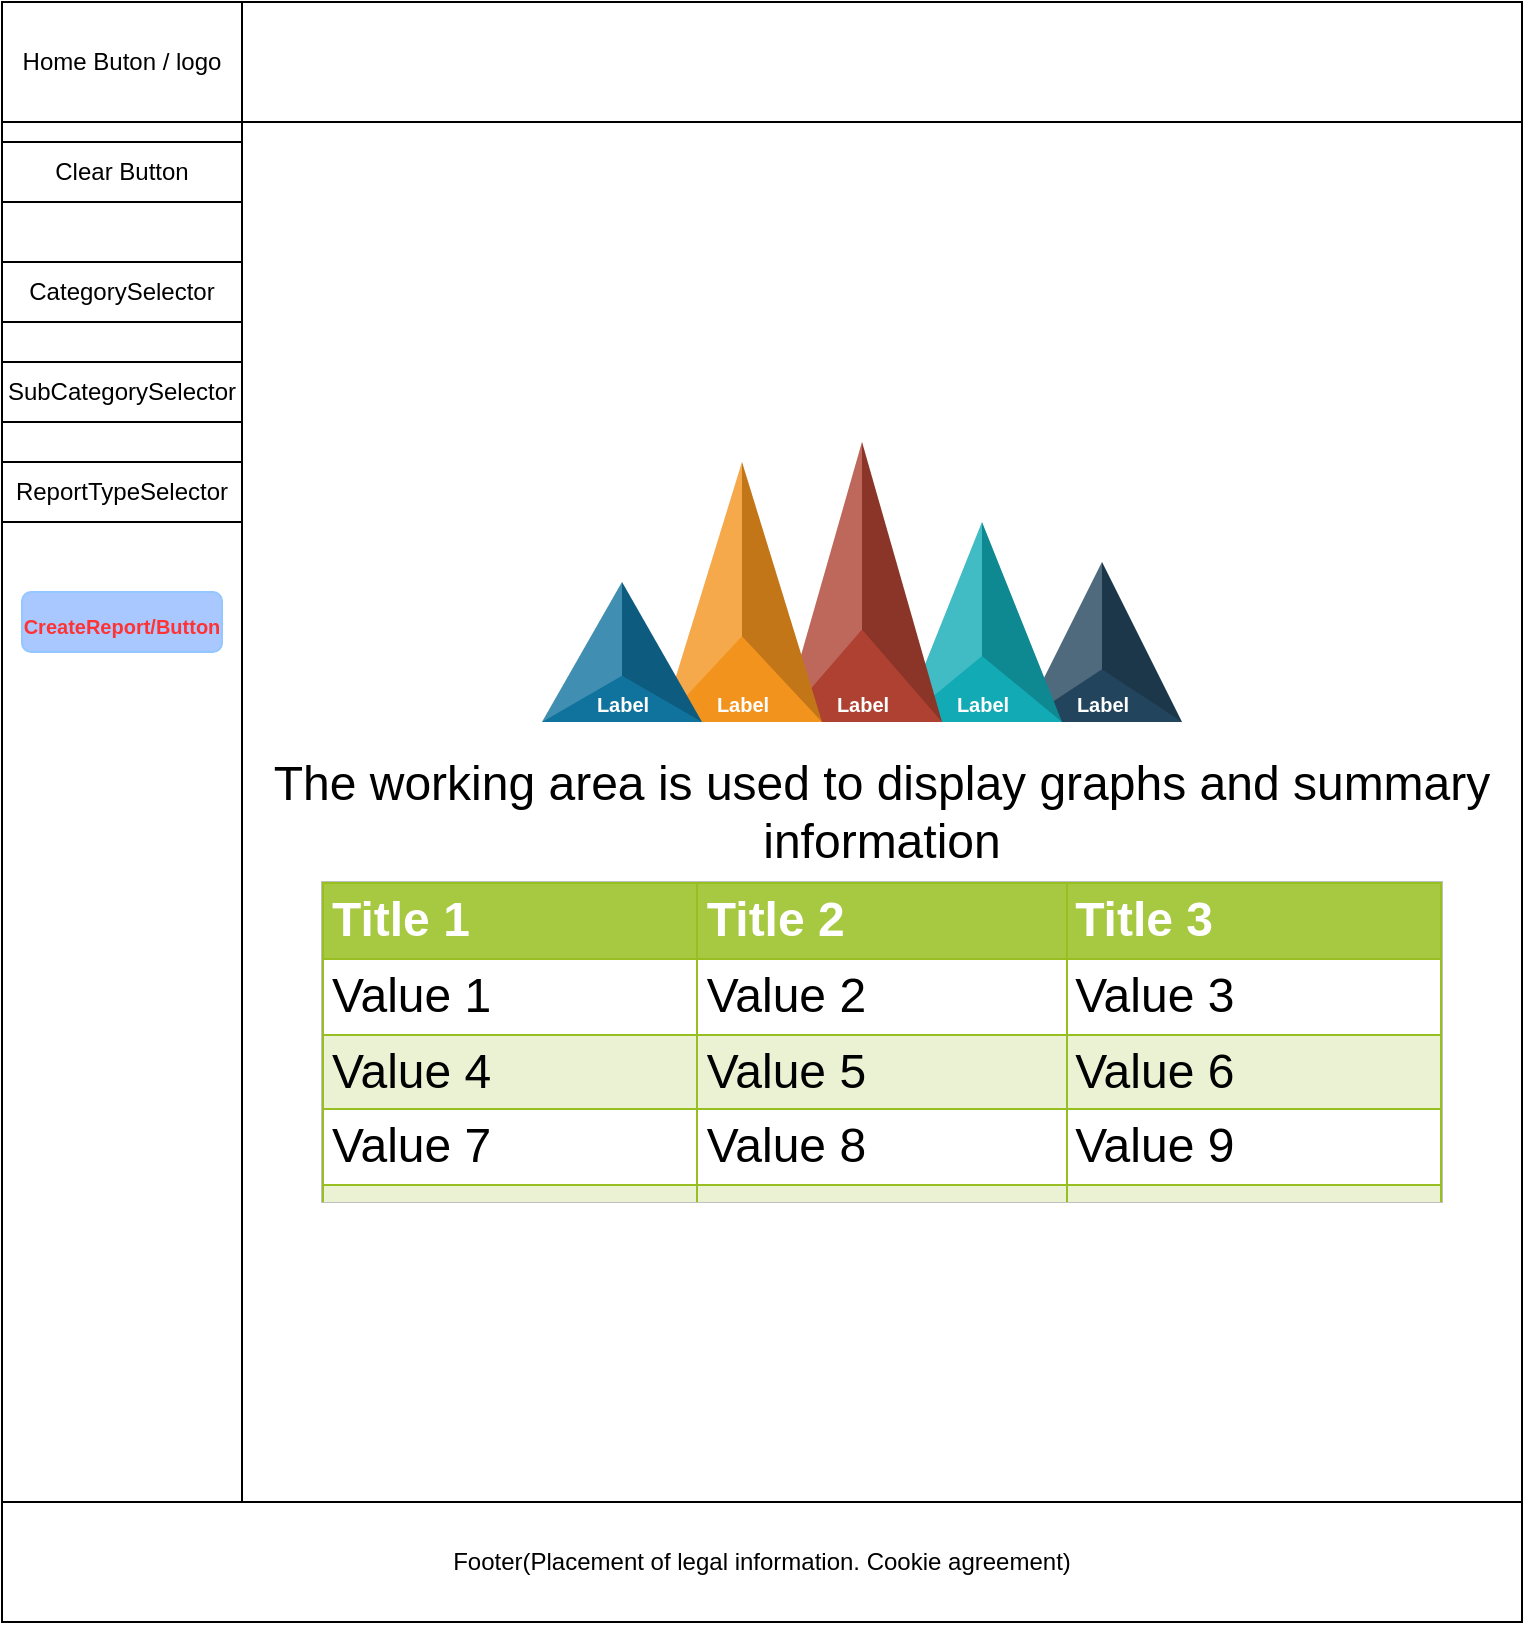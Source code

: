 <mxfile version="20.2.3" type="device"><diagram id="miyNtMBg8uYL8XKlN8fS" name="Страница 1"><mxGraphModel dx="1422" dy="865" grid="1" gridSize="10" guides="1" tooltips="1" connect="1" arrows="1" fold="1" page="1" pageScale="1" pageWidth="827" pageHeight="1169" math="0" shadow="0"><root><mxCell id="0"/><mxCell id="1" parent="0"/><mxCell id="_ZhXyVPJNlv0g9lhtFh0-1" value="" style="rounded=0;whiteSpace=wrap;html=1;" vertex="1" parent="1"><mxGeometry x="40" y="40" width="760" height="810" as="geometry"/></mxCell><mxCell id="_ZhXyVPJNlv0g9lhtFh0-2" value="" style="rounded=0;whiteSpace=wrap;html=1;" vertex="1" parent="1"><mxGeometry x="40" y="40" width="760" height="60" as="geometry"/></mxCell><mxCell id="_ZhXyVPJNlv0g9lhtFh0-3" value="" style="rounded=0;whiteSpace=wrap;html=1;" vertex="1" parent="1"><mxGeometry x="40" y="100" width="120" height="690" as="geometry"/></mxCell><mxCell id="_ZhXyVPJNlv0g9lhtFh0-4" value="Footer(Placement of legal information. Cookie agreement)" style="rounded=0;whiteSpace=wrap;html=1;" vertex="1" parent="1"><mxGeometry x="40" y="790" width="760" height="60" as="geometry"/></mxCell><mxCell id="_ZhXyVPJNlv0g9lhtFh0-5" value="&lt;font style=&quot;font-size: 24px;&quot;&gt;The working area is used to display graphs and summary information&lt;/font&gt;" style="rounded=0;whiteSpace=wrap;html=1;" vertex="1" parent="1"><mxGeometry x="160" y="100" width="640" height="690" as="geometry"/></mxCell><mxCell id="_ZhXyVPJNlv0g9lhtFh0-6" value="Home Buton / logo" style="rounded=0;whiteSpace=wrap;html=1;" vertex="1" parent="1"><mxGeometry x="40" y="40" width="120" height="60" as="geometry"/></mxCell><mxCell id="_ZhXyVPJNlv0g9lhtFh0-7" value="Clear Button" style="rounded=0;whiteSpace=wrap;html=1;" vertex="1" parent="1"><mxGeometry x="40" y="110" width="120" height="30" as="geometry"/></mxCell><mxCell id="_ZhXyVPJNlv0g9lhtFh0-8" value="CategorySelector" style="rounded=0;whiteSpace=wrap;html=1;" vertex="1" parent="1"><mxGeometry x="40" y="170" width="120" height="30" as="geometry"/></mxCell><mxCell id="_ZhXyVPJNlv0g9lhtFh0-9" value="SubCategorySelector" style="rounded=0;whiteSpace=wrap;html=1;" vertex="1" parent="1"><mxGeometry x="40" y="220" width="120" height="30" as="geometry"/></mxCell><mxCell id="_ZhXyVPJNlv0g9lhtFh0-10" value="Label" style="verticalLabelPosition=middle;verticalAlign=bottom;html=1;shape=mxgraph.infographic.shadedTriangle;fillColor=#23445D;strokeColor=none;fontSize=10;labelPosition=center;align=center;fontColor=#FFFFFF;fontStyle=1;shadow=0;" vertex="1" parent="1"><mxGeometry x="550" y="320" width="80" height="80" as="geometry"/></mxCell><mxCell id="_ZhXyVPJNlv0g9lhtFh0-11" value="Label" style="verticalLabelPosition=middle;verticalAlign=bottom;html=1;shape=mxgraph.infographic.shadedTriangle;fillColor=#12AAB5;strokeColor=none;fontSize=10;labelPosition=center;align=center;fontColor=#FFFFFF;fontStyle=1;shadow=0;" vertex="1" parent="1"><mxGeometry x="490" y="300" width="80" height="100" as="geometry"/></mxCell><mxCell id="_ZhXyVPJNlv0g9lhtFh0-12" value="Label" style="verticalLabelPosition=middle;verticalAlign=bottom;html=1;shape=mxgraph.infographic.shadedTriangle;fillColor=#AE4132;strokeColor=none;fontSize=10;labelPosition=center;align=center;fontColor=#FFFFFF;fontStyle=1;shadow=0;" vertex="1" parent="1"><mxGeometry x="430" y="260" width="80" height="140" as="geometry"/></mxCell><mxCell id="_ZhXyVPJNlv0g9lhtFh0-13" value="Label" style="verticalLabelPosition=middle;verticalAlign=bottom;html=1;shape=mxgraph.infographic.shadedTriangle;fillColor=#F2931E;strokeColor=none;fontSize=10;labelPosition=center;align=center;fontColor=#FFFFFF;fontStyle=1;shadow=0;" vertex="1" parent="1"><mxGeometry x="370" y="270" width="80" height="130" as="geometry"/></mxCell><mxCell id="_ZhXyVPJNlv0g9lhtFh0-14" value="Label" style="verticalLabelPosition=middle;verticalAlign=bottom;html=1;shape=mxgraph.infographic.shadedTriangle;fillColor=#10739E;strokeColor=none;fontSize=10;labelPosition=center;align=center;fontColor=#FFFFFF;fontStyle=1;shadow=0;" vertex="1" parent="1"><mxGeometry x="310" y="330" width="80" height="70" as="geometry"/></mxCell><mxCell id="_ZhXyVPJNlv0g9lhtFh0-15" value="&lt;table border=&quot;1&quot; width=&quot;100%&quot; height=&quot;100%&quot; cellpadding=&quot;4&quot; style=&quot;width:100%;height:100%;border-collapse:collapse;&quot;&gt;&lt;tr style=&quot;background-color:#A7C942;color:#ffffff;border:1px solid #98bf21;&quot;&gt;&lt;th align=&quot;left&quot;&gt;Title 1&lt;/th&gt;&lt;th align=&quot;left&quot;&gt;Title 2&lt;/th&gt;&lt;th align=&quot;left&quot;&gt;Title 3&lt;/th&gt;&lt;/tr&gt;&lt;tr style=&quot;border:1px solid #98bf21;&quot;&gt;&lt;td&gt;Value 1&lt;/td&gt;&lt;td&gt;Value 2&lt;/td&gt;&lt;td&gt;Value 3&lt;/td&gt;&lt;/tr&gt;&lt;tr style=&quot;background-color:#EAF2D3;border:1px solid #98bf21;&quot;&gt;&lt;td&gt;Value 4&lt;/td&gt;&lt;td&gt;Value 5&lt;/td&gt;&lt;td&gt;Value 6&lt;/td&gt;&lt;/tr&gt;&lt;tr style=&quot;border:1px solid #98bf21;&quot;&gt;&lt;td&gt;Value 7&lt;/td&gt;&lt;td&gt;Value 8&lt;/td&gt;&lt;td&gt;Value 9&lt;/td&gt;&lt;/tr&gt;&lt;tr style=&quot;background-color:#EAF2D3;border:1px solid #98bf21;&quot;&gt;&lt;td&gt;Value 10&lt;/td&gt;&lt;td&gt;Value 11&lt;/td&gt;&lt;td&gt;Value 12&lt;/td&gt;&lt;/tr&gt;&lt;/table&gt;" style="text;html=1;strokeColor=#c0c0c0;fillColor=#ffffff;overflow=fill;rounded=0;fontSize=24;" vertex="1" parent="1"><mxGeometry x="200" y="480" width="560" height="160" as="geometry"/></mxCell><mxCell id="_ZhXyVPJNlv0g9lhtFh0-16" value="ReportTypeSelector" style="rounded=0;whiteSpace=wrap;html=1;" vertex="1" parent="1"><mxGeometry x="40" y="270" width="120" height="30" as="geometry"/></mxCell><mxCell id="_ZhXyVPJNlv0g9lhtFh0-18" value="&lt;font color=&quot;#ff3333&quot; style=&quot;font-size: 10px;&quot;&gt;CreateReport/Button&lt;/font&gt;" style="rounded=1;whiteSpace=wrap;html=1;fontSize=24;strokeColor=#94C6FF;fillColor=#A8C8FF;verticalAlign=bottom;fontStyle=1" vertex="1" parent="1"><mxGeometry x="50" y="335" width="100" height="30" as="geometry"/></mxCell></root></mxGraphModel></diagram></mxfile>